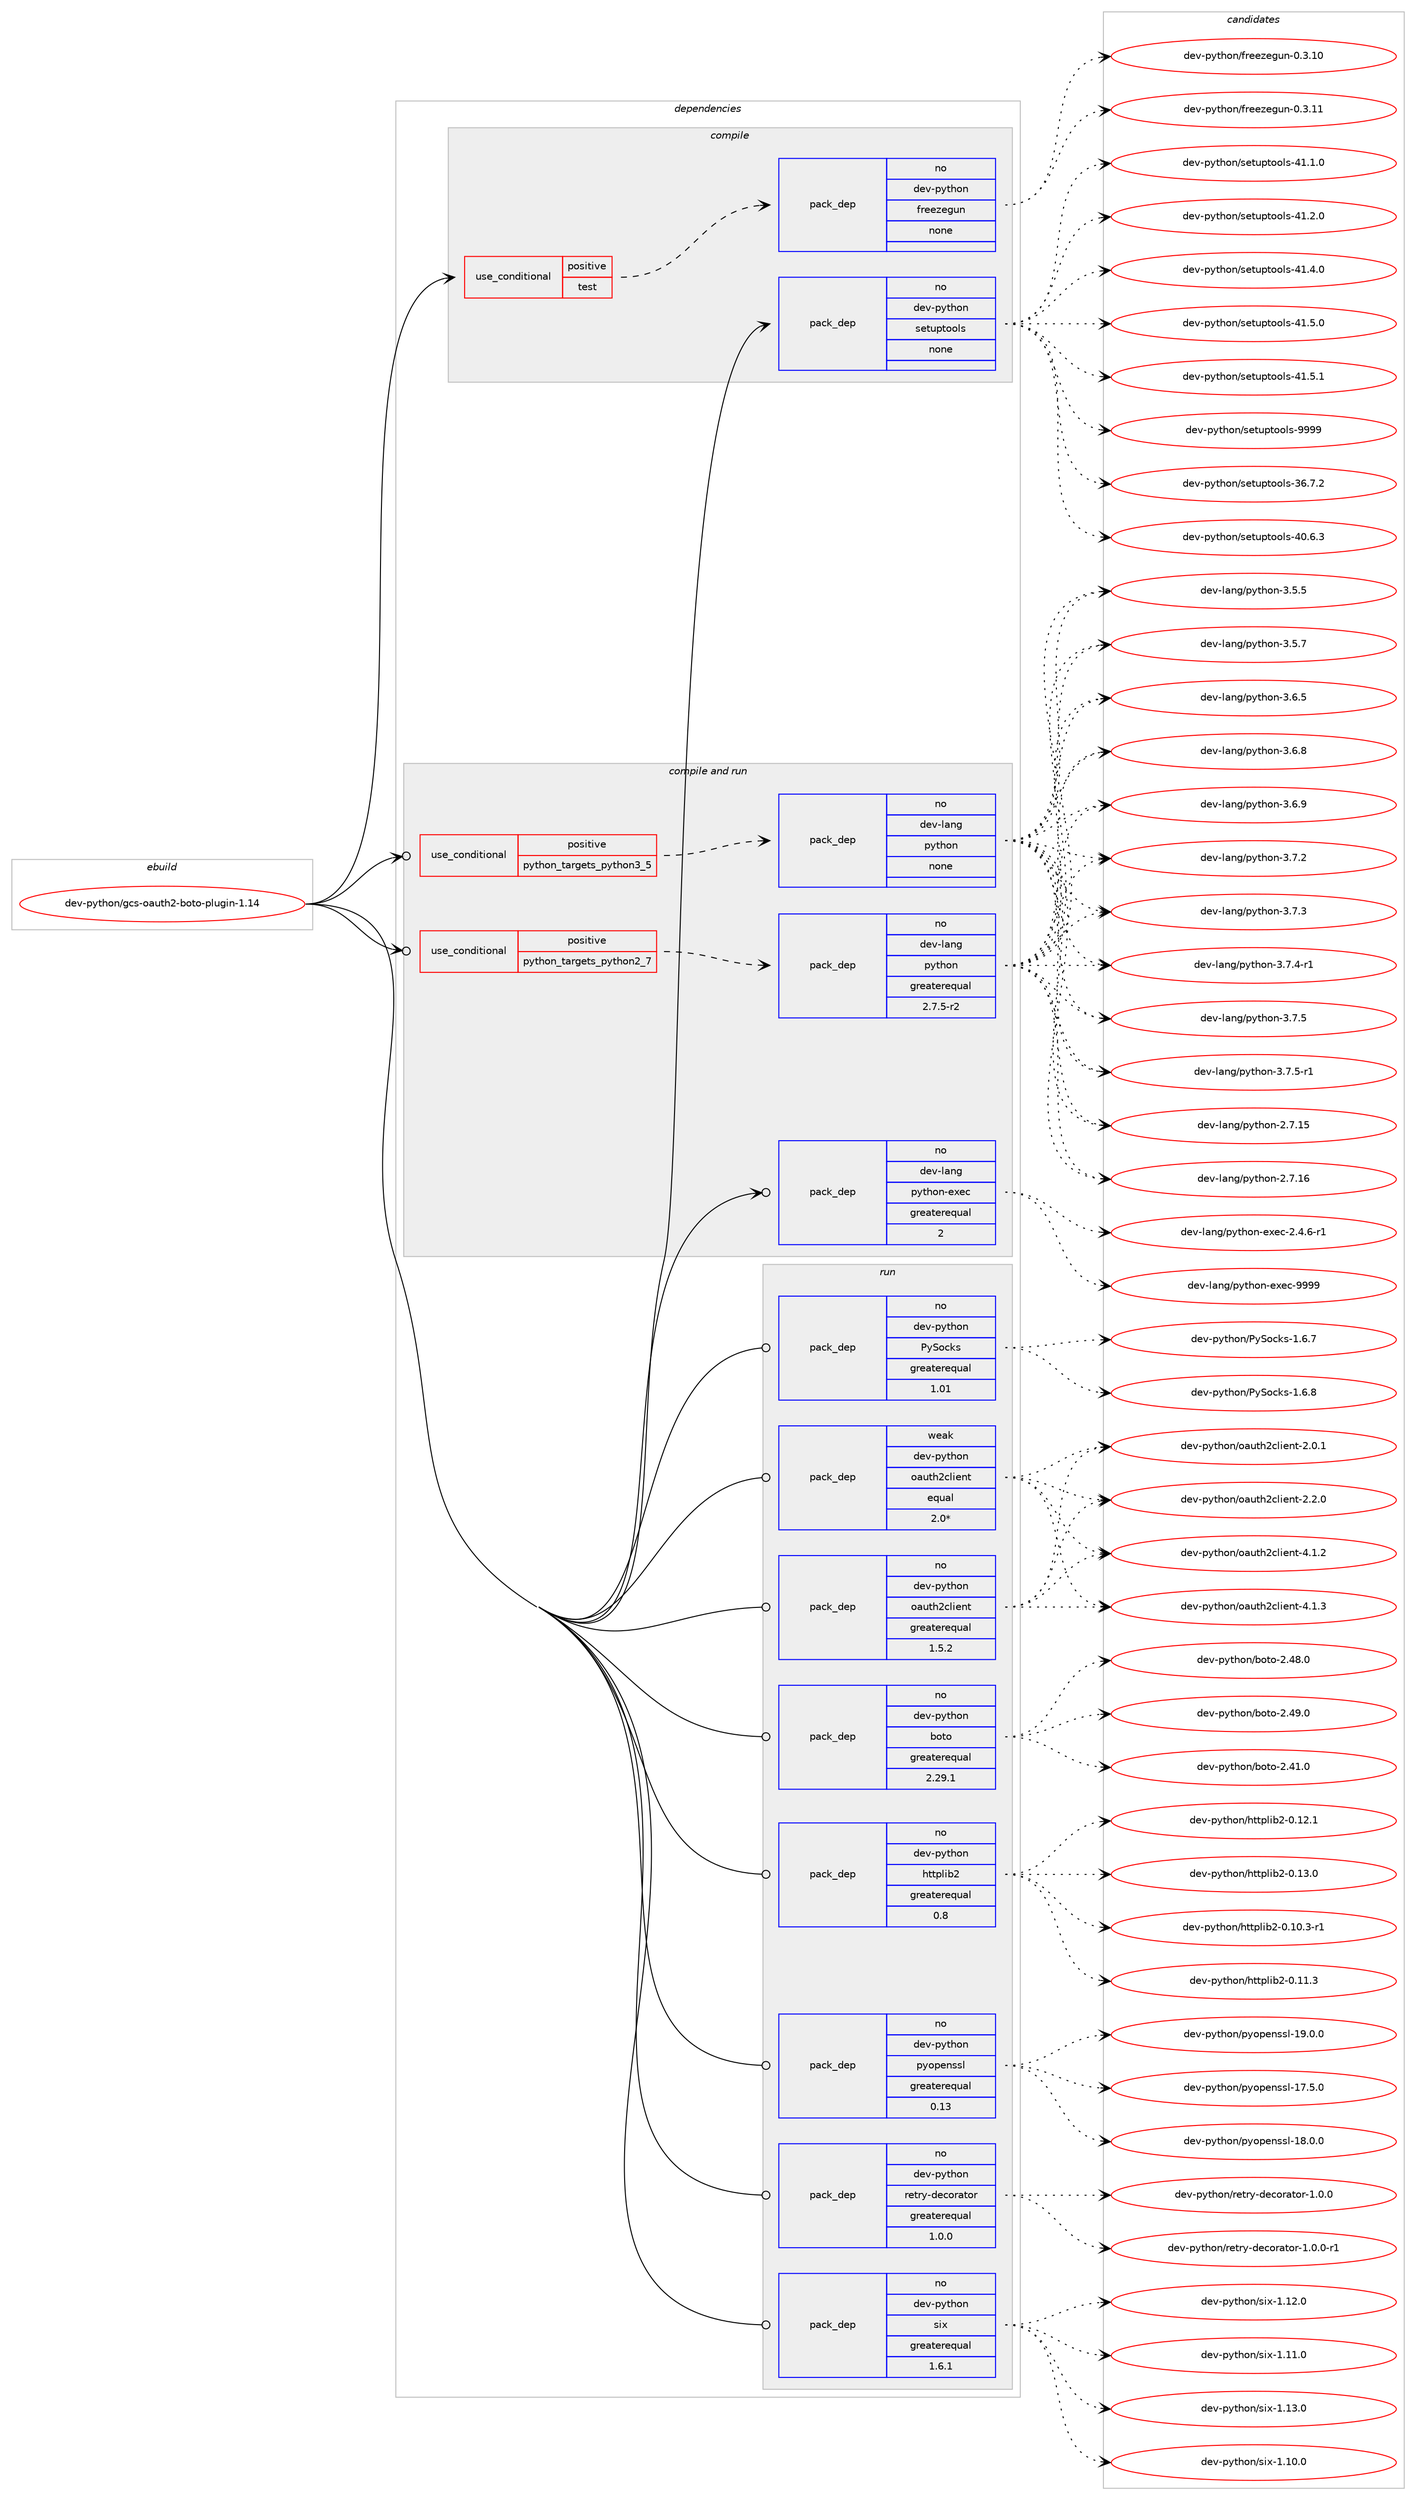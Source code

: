digraph prolog {

# *************
# Graph options
# *************

newrank=true;
concentrate=true;
compound=true;
graph [rankdir=LR,fontname=Helvetica,fontsize=10,ranksep=1.5];#, ranksep=2.5, nodesep=0.2];
edge  [arrowhead=vee];
node  [fontname=Helvetica,fontsize=10];

# **********
# The ebuild
# **********

subgraph cluster_leftcol {
color=gray;
rank=same;
label=<<i>ebuild</i>>;
id [label="dev-python/gcs-oauth2-boto-plugin-1.14", color=red, width=4, href="../dev-python/gcs-oauth2-boto-plugin-1.14.svg"];
}

# ****************
# The dependencies
# ****************

subgraph cluster_midcol {
color=gray;
label=<<i>dependencies</i>>;
subgraph cluster_compile {
fillcolor="#eeeeee";
style=filled;
label=<<i>compile</i>>;
subgraph cond139886 {
dependency606213 [label=<<TABLE BORDER="0" CELLBORDER="1" CELLSPACING="0" CELLPADDING="4"><TR><TD ROWSPAN="3" CELLPADDING="10">use_conditional</TD></TR><TR><TD>positive</TD></TR><TR><TD>test</TD></TR></TABLE>>, shape=none, color=red];
subgraph pack454530 {
dependency606214 [label=<<TABLE BORDER="0" CELLBORDER="1" CELLSPACING="0" CELLPADDING="4" WIDTH="220"><TR><TD ROWSPAN="6" CELLPADDING="30">pack_dep</TD></TR><TR><TD WIDTH="110">no</TD></TR><TR><TD>dev-python</TD></TR><TR><TD>freezegun</TD></TR><TR><TD>none</TD></TR><TR><TD></TD></TR></TABLE>>, shape=none, color=blue];
}
dependency606213:e -> dependency606214:w [weight=20,style="dashed",arrowhead="vee"];
}
id:e -> dependency606213:w [weight=20,style="solid",arrowhead="vee"];
subgraph pack454531 {
dependency606215 [label=<<TABLE BORDER="0" CELLBORDER="1" CELLSPACING="0" CELLPADDING="4" WIDTH="220"><TR><TD ROWSPAN="6" CELLPADDING="30">pack_dep</TD></TR><TR><TD WIDTH="110">no</TD></TR><TR><TD>dev-python</TD></TR><TR><TD>setuptools</TD></TR><TR><TD>none</TD></TR><TR><TD></TD></TR></TABLE>>, shape=none, color=blue];
}
id:e -> dependency606215:w [weight=20,style="solid",arrowhead="vee"];
}
subgraph cluster_compileandrun {
fillcolor="#eeeeee";
style=filled;
label=<<i>compile and run</i>>;
subgraph cond139887 {
dependency606216 [label=<<TABLE BORDER="0" CELLBORDER="1" CELLSPACING="0" CELLPADDING="4"><TR><TD ROWSPAN="3" CELLPADDING="10">use_conditional</TD></TR><TR><TD>positive</TD></TR><TR><TD>python_targets_python2_7</TD></TR></TABLE>>, shape=none, color=red];
subgraph pack454532 {
dependency606217 [label=<<TABLE BORDER="0" CELLBORDER="1" CELLSPACING="0" CELLPADDING="4" WIDTH="220"><TR><TD ROWSPAN="6" CELLPADDING="30">pack_dep</TD></TR><TR><TD WIDTH="110">no</TD></TR><TR><TD>dev-lang</TD></TR><TR><TD>python</TD></TR><TR><TD>greaterequal</TD></TR><TR><TD>2.7.5-r2</TD></TR></TABLE>>, shape=none, color=blue];
}
dependency606216:e -> dependency606217:w [weight=20,style="dashed",arrowhead="vee"];
}
id:e -> dependency606216:w [weight=20,style="solid",arrowhead="odotvee"];
subgraph cond139888 {
dependency606218 [label=<<TABLE BORDER="0" CELLBORDER="1" CELLSPACING="0" CELLPADDING="4"><TR><TD ROWSPAN="3" CELLPADDING="10">use_conditional</TD></TR><TR><TD>positive</TD></TR><TR><TD>python_targets_python3_5</TD></TR></TABLE>>, shape=none, color=red];
subgraph pack454533 {
dependency606219 [label=<<TABLE BORDER="0" CELLBORDER="1" CELLSPACING="0" CELLPADDING="4" WIDTH="220"><TR><TD ROWSPAN="6" CELLPADDING="30">pack_dep</TD></TR><TR><TD WIDTH="110">no</TD></TR><TR><TD>dev-lang</TD></TR><TR><TD>python</TD></TR><TR><TD>none</TD></TR><TR><TD></TD></TR></TABLE>>, shape=none, color=blue];
}
dependency606218:e -> dependency606219:w [weight=20,style="dashed",arrowhead="vee"];
}
id:e -> dependency606218:w [weight=20,style="solid",arrowhead="odotvee"];
subgraph pack454534 {
dependency606220 [label=<<TABLE BORDER="0" CELLBORDER="1" CELLSPACING="0" CELLPADDING="4" WIDTH="220"><TR><TD ROWSPAN="6" CELLPADDING="30">pack_dep</TD></TR><TR><TD WIDTH="110">no</TD></TR><TR><TD>dev-lang</TD></TR><TR><TD>python-exec</TD></TR><TR><TD>greaterequal</TD></TR><TR><TD>2</TD></TR></TABLE>>, shape=none, color=blue];
}
id:e -> dependency606220:w [weight=20,style="solid",arrowhead="odotvee"];
}
subgraph cluster_run {
fillcolor="#eeeeee";
style=filled;
label=<<i>run</i>>;
subgraph pack454535 {
dependency606221 [label=<<TABLE BORDER="0" CELLBORDER="1" CELLSPACING="0" CELLPADDING="4" WIDTH="220"><TR><TD ROWSPAN="6" CELLPADDING="30">pack_dep</TD></TR><TR><TD WIDTH="110">no</TD></TR><TR><TD>dev-python</TD></TR><TR><TD>PySocks</TD></TR><TR><TD>greaterequal</TD></TR><TR><TD>1.01</TD></TR></TABLE>>, shape=none, color=blue];
}
id:e -> dependency606221:w [weight=20,style="solid",arrowhead="odot"];
subgraph pack454536 {
dependency606222 [label=<<TABLE BORDER="0" CELLBORDER="1" CELLSPACING="0" CELLPADDING="4" WIDTH="220"><TR><TD ROWSPAN="6" CELLPADDING="30">pack_dep</TD></TR><TR><TD WIDTH="110">no</TD></TR><TR><TD>dev-python</TD></TR><TR><TD>boto</TD></TR><TR><TD>greaterequal</TD></TR><TR><TD>2.29.1</TD></TR></TABLE>>, shape=none, color=blue];
}
id:e -> dependency606222:w [weight=20,style="solid",arrowhead="odot"];
subgraph pack454537 {
dependency606223 [label=<<TABLE BORDER="0" CELLBORDER="1" CELLSPACING="0" CELLPADDING="4" WIDTH="220"><TR><TD ROWSPAN="6" CELLPADDING="30">pack_dep</TD></TR><TR><TD WIDTH="110">no</TD></TR><TR><TD>dev-python</TD></TR><TR><TD>httplib2</TD></TR><TR><TD>greaterequal</TD></TR><TR><TD>0.8</TD></TR></TABLE>>, shape=none, color=blue];
}
id:e -> dependency606223:w [weight=20,style="solid",arrowhead="odot"];
subgraph pack454538 {
dependency606224 [label=<<TABLE BORDER="0" CELLBORDER="1" CELLSPACING="0" CELLPADDING="4" WIDTH="220"><TR><TD ROWSPAN="6" CELLPADDING="30">pack_dep</TD></TR><TR><TD WIDTH="110">no</TD></TR><TR><TD>dev-python</TD></TR><TR><TD>oauth2client</TD></TR><TR><TD>greaterequal</TD></TR><TR><TD>1.5.2</TD></TR></TABLE>>, shape=none, color=blue];
}
id:e -> dependency606224:w [weight=20,style="solid",arrowhead="odot"];
subgraph pack454539 {
dependency606225 [label=<<TABLE BORDER="0" CELLBORDER="1" CELLSPACING="0" CELLPADDING="4" WIDTH="220"><TR><TD ROWSPAN="6" CELLPADDING="30">pack_dep</TD></TR><TR><TD WIDTH="110">no</TD></TR><TR><TD>dev-python</TD></TR><TR><TD>pyopenssl</TD></TR><TR><TD>greaterequal</TD></TR><TR><TD>0.13</TD></TR></TABLE>>, shape=none, color=blue];
}
id:e -> dependency606225:w [weight=20,style="solid",arrowhead="odot"];
subgraph pack454540 {
dependency606226 [label=<<TABLE BORDER="0" CELLBORDER="1" CELLSPACING="0" CELLPADDING="4" WIDTH="220"><TR><TD ROWSPAN="6" CELLPADDING="30">pack_dep</TD></TR><TR><TD WIDTH="110">no</TD></TR><TR><TD>dev-python</TD></TR><TR><TD>retry-decorator</TD></TR><TR><TD>greaterequal</TD></TR><TR><TD>1.0.0</TD></TR></TABLE>>, shape=none, color=blue];
}
id:e -> dependency606226:w [weight=20,style="solid",arrowhead="odot"];
subgraph pack454541 {
dependency606227 [label=<<TABLE BORDER="0" CELLBORDER="1" CELLSPACING="0" CELLPADDING="4" WIDTH="220"><TR><TD ROWSPAN="6" CELLPADDING="30">pack_dep</TD></TR><TR><TD WIDTH="110">no</TD></TR><TR><TD>dev-python</TD></TR><TR><TD>six</TD></TR><TR><TD>greaterequal</TD></TR><TR><TD>1.6.1</TD></TR></TABLE>>, shape=none, color=blue];
}
id:e -> dependency606227:w [weight=20,style="solid",arrowhead="odot"];
subgraph pack454542 {
dependency606228 [label=<<TABLE BORDER="0" CELLBORDER="1" CELLSPACING="0" CELLPADDING="4" WIDTH="220"><TR><TD ROWSPAN="6" CELLPADDING="30">pack_dep</TD></TR><TR><TD WIDTH="110">weak</TD></TR><TR><TD>dev-python</TD></TR><TR><TD>oauth2client</TD></TR><TR><TD>equal</TD></TR><TR><TD>2.0*</TD></TR></TABLE>>, shape=none, color=blue];
}
id:e -> dependency606228:w [weight=20,style="solid",arrowhead="odot"];
}
}

# **************
# The candidates
# **************

subgraph cluster_choices {
rank=same;
color=gray;
label=<<i>candidates</i>>;

subgraph choice454530 {
color=black;
nodesep=1;
choice100101118451121211161041111104710211410110112210110311711045484651464948 [label="dev-python/freezegun-0.3.10", color=red, width=4,href="../dev-python/freezegun-0.3.10.svg"];
choice100101118451121211161041111104710211410110112210110311711045484651464949 [label="dev-python/freezegun-0.3.11", color=red, width=4,href="../dev-python/freezegun-0.3.11.svg"];
dependency606214:e -> choice100101118451121211161041111104710211410110112210110311711045484651464948:w [style=dotted,weight="100"];
dependency606214:e -> choice100101118451121211161041111104710211410110112210110311711045484651464949:w [style=dotted,weight="100"];
}
subgraph choice454531 {
color=black;
nodesep=1;
choice100101118451121211161041111104711510111611711211611111110811545515446554650 [label="dev-python/setuptools-36.7.2", color=red, width=4,href="../dev-python/setuptools-36.7.2.svg"];
choice100101118451121211161041111104711510111611711211611111110811545524846544651 [label="dev-python/setuptools-40.6.3", color=red, width=4,href="../dev-python/setuptools-40.6.3.svg"];
choice100101118451121211161041111104711510111611711211611111110811545524946494648 [label="dev-python/setuptools-41.1.0", color=red, width=4,href="../dev-python/setuptools-41.1.0.svg"];
choice100101118451121211161041111104711510111611711211611111110811545524946504648 [label="dev-python/setuptools-41.2.0", color=red, width=4,href="../dev-python/setuptools-41.2.0.svg"];
choice100101118451121211161041111104711510111611711211611111110811545524946524648 [label="dev-python/setuptools-41.4.0", color=red, width=4,href="../dev-python/setuptools-41.4.0.svg"];
choice100101118451121211161041111104711510111611711211611111110811545524946534648 [label="dev-python/setuptools-41.5.0", color=red, width=4,href="../dev-python/setuptools-41.5.0.svg"];
choice100101118451121211161041111104711510111611711211611111110811545524946534649 [label="dev-python/setuptools-41.5.1", color=red, width=4,href="../dev-python/setuptools-41.5.1.svg"];
choice10010111845112121116104111110471151011161171121161111111081154557575757 [label="dev-python/setuptools-9999", color=red, width=4,href="../dev-python/setuptools-9999.svg"];
dependency606215:e -> choice100101118451121211161041111104711510111611711211611111110811545515446554650:w [style=dotted,weight="100"];
dependency606215:e -> choice100101118451121211161041111104711510111611711211611111110811545524846544651:w [style=dotted,weight="100"];
dependency606215:e -> choice100101118451121211161041111104711510111611711211611111110811545524946494648:w [style=dotted,weight="100"];
dependency606215:e -> choice100101118451121211161041111104711510111611711211611111110811545524946504648:w [style=dotted,weight="100"];
dependency606215:e -> choice100101118451121211161041111104711510111611711211611111110811545524946524648:w [style=dotted,weight="100"];
dependency606215:e -> choice100101118451121211161041111104711510111611711211611111110811545524946534648:w [style=dotted,weight="100"];
dependency606215:e -> choice100101118451121211161041111104711510111611711211611111110811545524946534649:w [style=dotted,weight="100"];
dependency606215:e -> choice10010111845112121116104111110471151011161171121161111111081154557575757:w [style=dotted,weight="100"];
}
subgraph choice454532 {
color=black;
nodesep=1;
choice10010111845108971101034711212111610411111045504655464953 [label="dev-lang/python-2.7.15", color=red, width=4,href="../dev-lang/python-2.7.15.svg"];
choice10010111845108971101034711212111610411111045504655464954 [label="dev-lang/python-2.7.16", color=red, width=4,href="../dev-lang/python-2.7.16.svg"];
choice100101118451089711010347112121116104111110455146534653 [label="dev-lang/python-3.5.5", color=red, width=4,href="../dev-lang/python-3.5.5.svg"];
choice100101118451089711010347112121116104111110455146534655 [label="dev-lang/python-3.5.7", color=red, width=4,href="../dev-lang/python-3.5.7.svg"];
choice100101118451089711010347112121116104111110455146544653 [label="dev-lang/python-3.6.5", color=red, width=4,href="../dev-lang/python-3.6.5.svg"];
choice100101118451089711010347112121116104111110455146544656 [label="dev-lang/python-3.6.8", color=red, width=4,href="../dev-lang/python-3.6.8.svg"];
choice100101118451089711010347112121116104111110455146544657 [label="dev-lang/python-3.6.9", color=red, width=4,href="../dev-lang/python-3.6.9.svg"];
choice100101118451089711010347112121116104111110455146554650 [label="dev-lang/python-3.7.2", color=red, width=4,href="../dev-lang/python-3.7.2.svg"];
choice100101118451089711010347112121116104111110455146554651 [label="dev-lang/python-3.7.3", color=red, width=4,href="../dev-lang/python-3.7.3.svg"];
choice1001011184510897110103471121211161041111104551465546524511449 [label="dev-lang/python-3.7.4-r1", color=red, width=4,href="../dev-lang/python-3.7.4-r1.svg"];
choice100101118451089711010347112121116104111110455146554653 [label="dev-lang/python-3.7.5", color=red, width=4,href="../dev-lang/python-3.7.5.svg"];
choice1001011184510897110103471121211161041111104551465546534511449 [label="dev-lang/python-3.7.5-r1", color=red, width=4,href="../dev-lang/python-3.7.5-r1.svg"];
dependency606217:e -> choice10010111845108971101034711212111610411111045504655464953:w [style=dotted,weight="100"];
dependency606217:e -> choice10010111845108971101034711212111610411111045504655464954:w [style=dotted,weight="100"];
dependency606217:e -> choice100101118451089711010347112121116104111110455146534653:w [style=dotted,weight="100"];
dependency606217:e -> choice100101118451089711010347112121116104111110455146534655:w [style=dotted,weight="100"];
dependency606217:e -> choice100101118451089711010347112121116104111110455146544653:w [style=dotted,weight="100"];
dependency606217:e -> choice100101118451089711010347112121116104111110455146544656:w [style=dotted,weight="100"];
dependency606217:e -> choice100101118451089711010347112121116104111110455146544657:w [style=dotted,weight="100"];
dependency606217:e -> choice100101118451089711010347112121116104111110455146554650:w [style=dotted,weight="100"];
dependency606217:e -> choice100101118451089711010347112121116104111110455146554651:w [style=dotted,weight="100"];
dependency606217:e -> choice1001011184510897110103471121211161041111104551465546524511449:w [style=dotted,weight="100"];
dependency606217:e -> choice100101118451089711010347112121116104111110455146554653:w [style=dotted,weight="100"];
dependency606217:e -> choice1001011184510897110103471121211161041111104551465546534511449:w [style=dotted,weight="100"];
}
subgraph choice454533 {
color=black;
nodesep=1;
choice10010111845108971101034711212111610411111045504655464953 [label="dev-lang/python-2.7.15", color=red, width=4,href="../dev-lang/python-2.7.15.svg"];
choice10010111845108971101034711212111610411111045504655464954 [label="dev-lang/python-2.7.16", color=red, width=4,href="../dev-lang/python-2.7.16.svg"];
choice100101118451089711010347112121116104111110455146534653 [label="dev-lang/python-3.5.5", color=red, width=4,href="../dev-lang/python-3.5.5.svg"];
choice100101118451089711010347112121116104111110455146534655 [label="dev-lang/python-3.5.7", color=red, width=4,href="../dev-lang/python-3.5.7.svg"];
choice100101118451089711010347112121116104111110455146544653 [label="dev-lang/python-3.6.5", color=red, width=4,href="../dev-lang/python-3.6.5.svg"];
choice100101118451089711010347112121116104111110455146544656 [label="dev-lang/python-3.6.8", color=red, width=4,href="../dev-lang/python-3.6.8.svg"];
choice100101118451089711010347112121116104111110455146544657 [label="dev-lang/python-3.6.9", color=red, width=4,href="../dev-lang/python-3.6.9.svg"];
choice100101118451089711010347112121116104111110455146554650 [label="dev-lang/python-3.7.2", color=red, width=4,href="../dev-lang/python-3.7.2.svg"];
choice100101118451089711010347112121116104111110455146554651 [label="dev-lang/python-3.7.3", color=red, width=4,href="../dev-lang/python-3.7.3.svg"];
choice1001011184510897110103471121211161041111104551465546524511449 [label="dev-lang/python-3.7.4-r1", color=red, width=4,href="../dev-lang/python-3.7.4-r1.svg"];
choice100101118451089711010347112121116104111110455146554653 [label="dev-lang/python-3.7.5", color=red, width=4,href="../dev-lang/python-3.7.5.svg"];
choice1001011184510897110103471121211161041111104551465546534511449 [label="dev-lang/python-3.7.5-r1", color=red, width=4,href="../dev-lang/python-3.7.5-r1.svg"];
dependency606219:e -> choice10010111845108971101034711212111610411111045504655464953:w [style=dotted,weight="100"];
dependency606219:e -> choice10010111845108971101034711212111610411111045504655464954:w [style=dotted,weight="100"];
dependency606219:e -> choice100101118451089711010347112121116104111110455146534653:w [style=dotted,weight="100"];
dependency606219:e -> choice100101118451089711010347112121116104111110455146534655:w [style=dotted,weight="100"];
dependency606219:e -> choice100101118451089711010347112121116104111110455146544653:w [style=dotted,weight="100"];
dependency606219:e -> choice100101118451089711010347112121116104111110455146544656:w [style=dotted,weight="100"];
dependency606219:e -> choice100101118451089711010347112121116104111110455146544657:w [style=dotted,weight="100"];
dependency606219:e -> choice100101118451089711010347112121116104111110455146554650:w [style=dotted,weight="100"];
dependency606219:e -> choice100101118451089711010347112121116104111110455146554651:w [style=dotted,weight="100"];
dependency606219:e -> choice1001011184510897110103471121211161041111104551465546524511449:w [style=dotted,weight="100"];
dependency606219:e -> choice100101118451089711010347112121116104111110455146554653:w [style=dotted,weight="100"];
dependency606219:e -> choice1001011184510897110103471121211161041111104551465546534511449:w [style=dotted,weight="100"];
}
subgraph choice454534 {
color=black;
nodesep=1;
choice10010111845108971101034711212111610411111045101120101994550465246544511449 [label="dev-lang/python-exec-2.4.6-r1", color=red, width=4,href="../dev-lang/python-exec-2.4.6-r1.svg"];
choice10010111845108971101034711212111610411111045101120101994557575757 [label="dev-lang/python-exec-9999", color=red, width=4,href="../dev-lang/python-exec-9999.svg"];
dependency606220:e -> choice10010111845108971101034711212111610411111045101120101994550465246544511449:w [style=dotted,weight="100"];
dependency606220:e -> choice10010111845108971101034711212111610411111045101120101994557575757:w [style=dotted,weight="100"];
}
subgraph choice454535 {
color=black;
nodesep=1;
choice1001011184511212111610411111047801218311199107115454946544655 [label="dev-python/PySocks-1.6.7", color=red, width=4,href="../dev-python/PySocks-1.6.7.svg"];
choice1001011184511212111610411111047801218311199107115454946544656 [label="dev-python/PySocks-1.6.8", color=red, width=4,href="../dev-python/PySocks-1.6.8.svg"];
dependency606221:e -> choice1001011184511212111610411111047801218311199107115454946544655:w [style=dotted,weight="100"];
dependency606221:e -> choice1001011184511212111610411111047801218311199107115454946544656:w [style=dotted,weight="100"];
}
subgraph choice454536 {
color=black;
nodesep=1;
choice10010111845112121116104111110479811111611145504652494648 [label="dev-python/boto-2.41.0", color=red, width=4,href="../dev-python/boto-2.41.0.svg"];
choice10010111845112121116104111110479811111611145504652564648 [label="dev-python/boto-2.48.0", color=red, width=4,href="../dev-python/boto-2.48.0.svg"];
choice10010111845112121116104111110479811111611145504652574648 [label="dev-python/boto-2.49.0", color=red, width=4,href="../dev-python/boto-2.49.0.svg"];
dependency606222:e -> choice10010111845112121116104111110479811111611145504652494648:w [style=dotted,weight="100"];
dependency606222:e -> choice10010111845112121116104111110479811111611145504652564648:w [style=dotted,weight="100"];
dependency606222:e -> choice10010111845112121116104111110479811111611145504652574648:w [style=dotted,weight="100"];
}
subgraph choice454537 {
color=black;
nodesep=1;
choice10010111845112121116104111110471041161161121081059850454846494846514511449 [label="dev-python/httplib2-0.10.3-r1", color=red, width=4,href="../dev-python/httplib2-0.10.3-r1.svg"];
choice1001011184511212111610411111047104116116112108105985045484649494651 [label="dev-python/httplib2-0.11.3", color=red, width=4,href="../dev-python/httplib2-0.11.3.svg"];
choice1001011184511212111610411111047104116116112108105985045484649504649 [label="dev-python/httplib2-0.12.1", color=red, width=4,href="../dev-python/httplib2-0.12.1.svg"];
choice1001011184511212111610411111047104116116112108105985045484649514648 [label="dev-python/httplib2-0.13.0", color=red, width=4,href="../dev-python/httplib2-0.13.0.svg"];
dependency606223:e -> choice10010111845112121116104111110471041161161121081059850454846494846514511449:w [style=dotted,weight="100"];
dependency606223:e -> choice1001011184511212111610411111047104116116112108105985045484649494651:w [style=dotted,weight="100"];
dependency606223:e -> choice1001011184511212111610411111047104116116112108105985045484649504649:w [style=dotted,weight="100"];
dependency606223:e -> choice1001011184511212111610411111047104116116112108105985045484649514648:w [style=dotted,weight="100"];
}
subgraph choice454538 {
color=black;
nodesep=1;
choice1001011184511212111610411111047111971171161045099108105101110116455046484649 [label="dev-python/oauth2client-2.0.1", color=red, width=4,href="../dev-python/oauth2client-2.0.1.svg"];
choice1001011184511212111610411111047111971171161045099108105101110116455046504648 [label="dev-python/oauth2client-2.2.0", color=red, width=4,href="../dev-python/oauth2client-2.2.0.svg"];
choice1001011184511212111610411111047111971171161045099108105101110116455246494650 [label="dev-python/oauth2client-4.1.2", color=red, width=4,href="../dev-python/oauth2client-4.1.2.svg"];
choice1001011184511212111610411111047111971171161045099108105101110116455246494651 [label="dev-python/oauth2client-4.1.3", color=red, width=4,href="../dev-python/oauth2client-4.1.3.svg"];
dependency606224:e -> choice1001011184511212111610411111047111971171161045099108105101110116455046484649:w [style=dotted,weight="100"];
dependency606224:e -> choice1001011184511212111610411111047111971171161045099108105101110116455046504648:w [style=dotted,weight="100"];
dependency606224:e -> choice1001011184511212111610411111047111971171161045099108105101110116455246494650:w [style=dotted,weight="100"];
dependency606224:e -> choice1001011184511212111610411111047111971171161045099108105101110116455246494651:w [style=dotted,weight="100"];
}
subgraph choice454539 {
color=black;
nodesep=1;
choice100101118451121211161041111104711212111111210111011511510845495546534648 [label="dev-python/pyopenssl-17.5.0", color=red, width=4,href="../dev-python/pyopenssl-17.5.0.svg"];
choice100101118451121211161041111104711212111111210111011511510845495646484648 [label="dev-python/pyopenssl-18.0.0", color=red, width=4,href="../dev-python/pyopenssl-18.0.0.svg"];
choice100101118451121211161041111104711212111111210111011511510845495746484648 [label="dev-python/pyopenssl-19.0.0", color=red, width=4,href="../dev-python/pyopenssl-19.0.0.svg"];
dependency606225:e -> choice100101118451121211161041111104711212111111210111011511510845495546534648:w [style=dotted,weight="100"];
dependency606225:e -> choice100101118451121211161041111104711212111111210111011511510845495646484648:w [style=dotted,weight="100"];
dependency606225:e -> choice100101118451121211161041111104711212111111210111011511510845495746484648:w [style=dotted,weight="100"];
}
subgraph choice454540 {
color=black;
nodesep=1;
choice1001011184511212111610411111047114101116114121451001019911111497116111114454946484648 [label="dev-python/retry-decorator-1.0.0", color=red, width=4,href="../dev-python/retry-decorator-1.0.0.svg"];
choice10010111845112121116104111110471141011161141214510010199111114971161111144549464846484511449 [label="dev-python/retry-decorator-1.0.0-r1", color=red, width=4,href="../dev-python/retry-decorator-1.0.0-r1.svg"];
dependency606226:e -> choice1001011184511212111610411111047114101116114121451001019911111497116111114454946484648:w [style=dotted,weight="100"];
dependency606226:e -> choice10010111845112121116104111110471141011161141214510010199111114971161111144549464846484511449:w [style=dotted,weight="100"];
}
subgraph choice454541 {
color=black;
nodesep=1;
choice100101118451121211161041111104711510512045494649484648 [label="dev-python/six-1.10.0", color=red, width=4,href="../dev-python/six-1.10.0.svg"];
choice100101118451121211161041111104711510512045494649494648 [label="dev-python/six-1.11.0", color=red, width=4,href="../dev-python/six-1.11.0.svg"];
choice100101118451121211161041111104711510512045494649504648 [label="dev-python/six-1.12.0", color=red, width=4,href="../dev-python/six-1.12.0.svg"];
choice100101118451121211161041111104711510512045494649514648 [label="dev-python/six-1.13.0", color=red, width=4,href="../dev-python/six-1.13.0.svg"];
dependency606227:e -> choice100101118451121211161041111104711510512045494649484648:w [style=dotted,weight="100"];
dependency606227:e -> choice100101118451121211161041111104711510512045494649494648:w [style=dotted,weight="100"];
dependency606227:e -> choice100101118451121211161041111104711510512045494649504648:w [style=dotted,weight="100"];
dependency606227:e -> choice100101118451121211161041111104711510512045494649514648:w [style=dotted,weight="100"];
}
subgraph choice454542 {
color=black;
nodesep=1;
choice1001011184511212111610411111047111971171161045099108105101110116455046484649 [label="dev-python/oauth2client-2.0.1", color=red, width=4,href="../dev-python/oauth2client-2.0.1.svg"];
choice1001011184511212111610411111047111971171161045099108105101110116455046504648 [label="dev-python/oauth2client-2.2.0", color=red, width=4,href="../dev-python/oauth2client-2.2.0.svg"];
choice1001011184511212111610411111047111971171161045099108105101110116455246494650 [label="dev-python/oauth2client-4.1.2", color=red, width=4,href="../dev-python/oauth2client-4.1.2.svg"];
choice1001011184511212111610411111047111971171161045099108105101110116455246494651 [label="dev-python/oauth2client-4.1.3", color=red, width=4,href="../dev-python/oauth2client-4.1.3.svg"];
dependency606228:e -> choice1001011184511212111610411111047111971171161045099108105101110116455046484649:w [style=dotted,weight="100"];
dependency606228:e -> choice1001011184511212111610411111047111971171161045099108105101110116455046504648:w [style=dotted,weight="100"];
dependency606228:e -> choice1001011184511212111610411111047111971171161045099108105101110116455246494650:w [style=dotted,weight="100"];
dependency606228:e -> choice1001011184511212111610411111047111971171161045099108105101110116455246494651:w [style=dotted,weight="100"];
}
}

}
